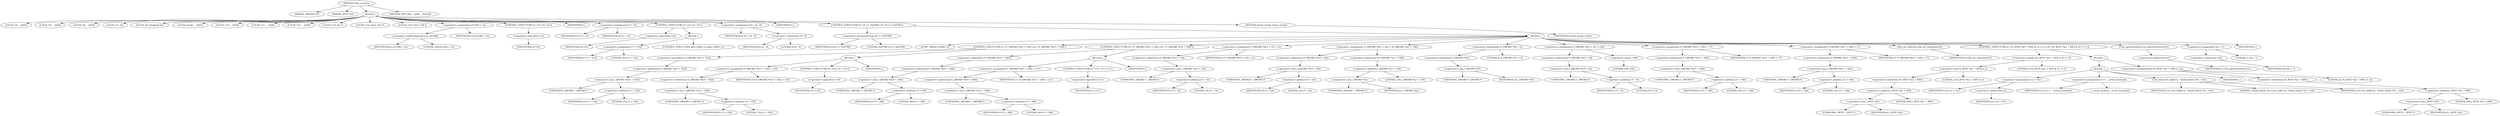 digraph tftp_connect {  
"1000113" [label = "(METHOD,tftp_connect)" ]
"1000114" [label = "(PARAM,_QWORD *a1)" ]
"1000115" [label = "(PARAM,_BYTE *a2)" ]
"1000116" [label = "(BLOCK,,)" ]
"1000117" [label = "(LOCAL,v4: __int64)" ]
"1000118" [label = "(LOCAL,v5: __int64)" ]
"1000119" [label = "(LOCAL,v6: __int64)" ]
"1000120" [label = "(LOCAL,v7: int)" ]
"1000121" [label = "(LOCAL,v8: unsigned int)" ]
"1000122" [label = "(LOCAL,result: __int64)" ]
"1000123" [label = "(LOCAL,v10: __int64)" ]
"1000124" [label = "(LOCAL,v11: __int64)" ]
"1000125" [label = "(LOCAL,v12: __int64)" ]
"1000126" [label = "(LOCAL,v13: int *)" ]
"1000127" [label = "(LOCAL,v14: const char *)" ]
"1000128" [label = "(LOCAL,v15: char [ 128 ])" ]
"1000129" [label = "(<operator>.assignment,a1[148] = v4)" ]
"1000130" [label = "(<operator>.indirectIndexAccess,a1[148])" ]
"1000131" [label = "(IDENTIFIER,a1,a1[148] = v4)" ]
"1000132" [label = "(LITERAL,148,a1[148] = v4)" ]
"1000133" [label = "(IDENTIFIER,v4,a1[148] = v4)" ]
"1000134" [label = "(CONTROL_STRUCTURE,if ( !v4 ),if ( !v4 ))" ]
"1000135" [label = "(<operator>.logicalNot,!v4)" ]
"1000136" [label = "(IDENTIFIER,v4,!v4)" ]
"1000137" [label = "(IDENTIFIER,L,)" ]
"1000138" [label = "(<operator>.assignment,v5 = v4)" ]
"1000139" [label = "(IDENTIFIER,v5,v5 = v4)" ]
"1000140" [label = "(IDENTIFIER,v4,v5 = v4)" ]
"1000141" [label = "(CONTROL_STRUCTURE,if ( !v6 ),if ( !v6 ))" ]
"1000142" [label = "(<operator>.logicalNot,!v6)" ]
"1000143" [label = "(IDENTIFIER,v6,!v6)" ]
"1000144" [label = "(BLOCK,,)" ]
"1000145" [label = "(<operator>.assignment,v7 = 512)" ]
"1000146" [label = "(IDENTIFIER,v7,v7 = 512)" ]
"1000147" [label = "(LITERAL,512,v7 = 512)" ]
"1000148" [label = "(CONTROL_STRUCTURE,goto LABEL_6;,goto LABEL_6;)" ]
"1000149" [label = "(<operator>.assignment,v8 = v6 - 8)" ]
"1000150" [label = "(IDENTIFIER,v8,v8 = v6 - 8)" ]
"1000151" [label = "(<operator>.subtraction,v6 - 8)" ]
"1000152" [label = "(IDENTIFIER,v6,v6 - 8)" ]
"1000153" [label = "(LITERAL,8,v6 - 8)" ]
"1000154" [label = "(IDENTIFIER,L,)" ]
"1000155" [label = "(CONTROL_STRUCTURE,if ( v8 <= 0xFFB0 ),if ( v8 <= 0xFFB0 ))" ]
"1000156" [label = "(<operator>.lessEqualsThan,v8 <= 0xFFB0)" ]
"1000157" [label = "(IDENTIFIER,v8,v8 <= 0xFFB0)" ]
"1000158" [label = "(LITERAL,0xFFB0,v8 <= 0xFFB0)" ]
"1000159" [label = "(BLOCK,,)" ]
"1000160" [label = "(JUMP_TARGET,LABEL_6)" ]
"1000161" [label = "(CONTROL_STRUCTURE,if ( !*(_QWORD *)(v5 + 352) ),if ( !*(_QWORD *)(v5 + 352) ))" ]
"1000162" [label = "(<operator>.logicalNot,!*(_QWORD *)(v5 + 352))" ]
"1000163" [label = "(<operator>.indirection,*(_QWORD *)(v5 + 352))" ]
"1000164" [label = "(<operator>.cast,(_QWORD *)(v5 + 352))" ]
"1000165" [label = "(UNKNOWN,_QWORD *,_QWORD *)" ]
"1000166" [label = "(<operator>.addition,v5 + 352)" ]
"1000167" [label = "(IDENTIFIER,v5,v5 + 352)" ]
"1000168" [label = "(LITERAL,352,v5 + 352)" ]
"1000169" [label = "(BLOCK,,)" ]
"1000170" [label = "(<operator>.assignment,*(_QWORD *)(v5 + 352) = v10)" ]
"1000171" [label = "(<operator>.indirection,*(_QWORD *)(v5 + 352))" ]
"1000172" [label = "(<operator>.cast,(_QWORD *)(v5 + 352))" ]
"1000173" [label = "(UNKNOWN,_QWORD *,_QWORD *)" ]
"1000174" [label = "(<operator>.addition,v5 + 352)" ]
"1000175" [label = "(IDENTIFIER,v5,v5 + 352)" ]
"1000176" [label = "(LITERAL,352,v5 + 352)" ]
"1000177" [label = "(IDENTIFIER,v10,*(_QWORD *)(v5 + 352) = v10)" ]
"1000178" [label = "(CONTROL_STRUCTURE,if ( !v10 ),if ( !v10 ))" ]
"1000179" [label = "(<operator>.logicalNot,!v10)" ]
"1000180" [label = "(IDENTIFIER,v10,!v10)" ]
"1000181" [label = "(IDENTIFIER,L,)" ]
"1000182" [label = "(CONTROL_STRUCTURE,if ( !*(_QWORD *)(v5 + 360) ),if ( !*(_QWORD *)(v5 + 360) ))" ]
"1000183" [label = "(<operator>.logicalNot,!*(_QWORD *)(v5 + 360))" ]
"1000184" [label = "(<operator>.indirection,*(_QWORD *)(v5 + 360))" ]
"1000185" [label = "(<operator>.cast,(_QWORD *)(v5 + 360))" ]
"1000186" [label = "(UNKNOWN,_QWORD *,_QWORD *)" ]
"1000187" [label = "(<operator>.addition,v5 + 360)" ]
"1000188" [label = "(IDENTIFIER,v5,v5 + 360)" ]
"1000189" [label = "(LITERAL,360,v5 + 360)" ]
"1000190" [label = "(BLOCK,,)" ]
"1000191" [label = "(<operator>.assignment,*(_QWORD *)(v5 + 360) = v11)" ]
"1000192" [label = "(<operator>.indirection,*(_QWORD *)(v5 + 360))" ]
"1000193" [label = "(<operator>.cast,(_QWORD *)(v5 + 360))" ]
"1000194" [label = "(UNKNOWN,_QWORD *,_QWORD *)" ]
"1000195" [label = "(<operator>.addition,v5 + 360)" ]
"1000196" [label = "(IDENTIFIER,v5,v5 + 360)" ]
"1000197" [label = "(LITERAL,360,v5 + 360)" ]
"1000198" [label = "(IDENTIFIER,v11,*(_QWORD *)(v5 + 360) = v11)" ]
"1000199" [label = "(CONTROL_STRUCTURE,if ( !v11 ),if ( !v11 ))" ]
"1000200" [label = "(<operator>.logicalNot,!v11)" ]
"1000201" [label = "(IDENTIFIER,v11,!v11)" ]
"1000202" [label = "(IDENTIFIER,L,)" ]
"1000203" [label = "(<operator>.assignment,*(_QWORD *)(v5 + 16) = a1)" ]
"1000204" [label = "(<operator>.indirection,*(_QWORD *)(v5 + 16))" ]
"1000205" [label = "(<operator>.cast,(_QWORD *)(v5 + 16))" ]
"1000206" [label = "(UNKNOWN,_QWORD *,_QWORD *)" ]
"1000207" [label = "(<operator>.addition,v5 + 16)" ]
"1000208" [label = "(IDENTIFIER,v5,v5 + 16)" ]
"1000209" [label = "(LITERAL,16,v5 + 16)" ]
"1000210" [label = "(IDENTIFIER,a1,*(_QWORD *)(v5 + 16) = a1)" ]
"1000211" [label = "(<operator>.assignment,*(_DWORD *)(v5 + 24) = *((_DWORD *)a1 + 156))" ]
"1000212" [label = "(<operator>.indirection,*(_DWORD *)(v5 + 24))" ]
"1000213" [label = "(<operator>.cast,(_DWORD *)(v5 + 24))" ]
"1000214" [label = "(UNKNOWN,_DWORD *,_DWORD *)" ]
"1000215" [label = "(<operator>.addition,v5 + 24)" ]
"1000216" [label = "(IDENTIFIER,v5,v5 + 24)" ]
"1000217" [label = "(LITERAL,24,v5 + 24)" ]
"1000218" [label = "(<operator>.indirection,*((_DWORD *)a1 + 156))" ]
"1000219" [label = "(<operator>.addition,(_DWORD *)a1 + 156)" ]
"1000220" [label = "(<operator>.cast,(_DWORD *)a1)" ]
"1000221" [label = "(UNKNOWN,_DWORD *,_DWORD *)" ]
"1000222" [label = "(IDENTIFIER,a1,(_DWORD *)a1)" ]
"1000223" [label = "(LITERAL,156,(_DWORD *)a1 + 156)" ]
"1000224" [label = "(<operator>.assignment,*(_DWORD *)v5 = 0)" ]
"1000225" [label = "(<operator>.indirection,*(_DWORD *)v5)" ]
"1000226" [label = "(<operator>.cast,(_DWORD *)v5)" ]
"1000227" [label = "(UNKNOWN,_DWORD *,_DWORD *)" ]
"1000228" [label = "(IDENTIFIER,v5,(_DWORD *)v5)" ]
"1000229" [label = "(LITERAL,0,*(_DWORD *)v5 = 0)" ]
"1000230" [label = "(<operator>.assignment,*(_DWORD *)(v5 + 8) = -100)" ]
"1000231" [label = "(<operator>.indirection,*(_DWORD *)(v5 + 8))" ]
"1000232" [label = "(<operator>.cast,(_DWORD *)(v5 + 8))" ]
"1000233" [label = "(UNKNOWN,_DWORD *,_DWORD *)" ]
"1000234" [label = "(<operator>.addition,v5 + 8)" ]
"1000235" [label = "(IDENTIFIER,v5,v5 + 8)" ]
"1000236" [label = "(LITERAL,8,v5 + 8)" ]
"1000237" [label = "(<operator>.minus,-100)" ]
"1000238" [label = "(LITERAL,100,-100)" ]
"1000239" [label = "(<operator>.assignment,*(_DWORD *)(v5 + 340) = v7)" ]
"1000240" [label = "(<operator>.indirection,*(_DWORD *)(v5 + 340))" ]
"1000241" [label = "(<operator>.cast,(_DWORD *)(v5 + 340))" ]
"1000242" [label = "(UNKNOWN,_DWORD *,_DWORD *)" ]
"1000243" [label = "(<operator>.addition,v5 + 340)" ]
"1000244" [label = "(IDENTIFIER,v5,v5 + 340)" ]
"1000245" [label = "(LITERAL,340,v5 + 340)" ]
"1000246" [label = "(IDENTIFIER,v7,*(_DWORD *)(v5 + 340) = v7)" ]
"1000247" [label = "(<operator>.assignment,*(_DWORD *)(v5 + 344) = v7)" ]
"1000248" [label = "(<operator>.indirection,*(_DWORD *)(v5 + 344))" ]
"1000249" [label = "(<operator>.cast,(_DWORD *)(v5 + 344))" ]
"1000250" [label = "(UNKNOWN,_DWORD *,_DWORD *)" ]
"1000251" [label = "(<operator>.addition,v5 + 344)" ]
"1000252" [label = "(IDENTIFIER,v5,v5 + 344)" ]
"1000253" [label = "(LITERAL,344,v5 + 344)" ]
"1000254" [label = "(IDENTIFIER,v7,*(_DWORD *)(v5 + 344) = v7)" ]
"1000255" [label = "(tftp_set_timeouts,tftp_set_timeouts(v5))" ]
"1000256" [label = "(IDENTIFIER,v5,tftp_set_timeouts(v5))" ]
"1000257" [label = "(CONTROL_STRUCTURE,if ( (*((_BYTE *)a1 + 895) & 2) == 0 ),if ( (*((_BYTE *)a1 + 895) & 2) == 0 ))" ]
"1000258" [label = "(<operator>.equals,(*((_BYTE *)a1 + 895) & 2) == 0)" ]
"1000259" [label = "(<operator>.and,*((_BYTE *)a1 + 895) & 2)" ]
"1000260" [label = "(<operator>.indirection,*((_BYTE *)a1 + 895))" ]
"1000261" [label = "(<operator>.addition,(_BYTE *)a1 + 895)" ]
"1000262" [label = "(<operator>.cast,(_BYTE *)a1)" ]
"1000263" [label = "(UNKNOWN,_BYTE *,_BYTE *)" ]
"1000264" [label = "(IDENTIFIER,a1,(_BYTE *)a1)" ]
"1000265" [label = "(LITERAL,895,(_BYTE *)a1 + 895)" ]
"1000266" [label = "(LITERAL,2,*((_BYTE *)a1 + 895) & 2)" ]
"1000267" [label = "(LITERAL,0,(*((_BYTE *)a1 + 895) & 2) == 0)" ]
"1000268" [label = "(BLOCK,,)" ]
"1000269" [label = "(BLOCK,,)" ]
"1000270" [label = "(<operator>.assignment,v12 = *a1)" ]
"1000271" [label = "(IDENTIFIER,v12,v12 = *a1)" ]
"1000272" [label = "(<operator>.indirection,*a1)" ]
"1000273" [label = "(IDENTIFIER,a1,v12 = *a1)" ]
"1000274" [label = "(<operator>.assignment,v13 = __errno_location())" ]
"1000275" [label = "(IDENTIFIER,v13,v13 = __errno_location())" ]
"1000276" [label = "(__errno_location,__errno_location())" ]
"1000277" [label = "(Curl_failf,Curl_failf(v12, \"bind() failed; %s\", v14))" ]
"1000278" [label = "(IDENTIFIER,v12,Curl_failf(v12, \"bind() failed; %s\", v14))" ]
"1000279" [label = "(LITERAL,\"bind() failed; %s\",Curl_failf(v12, \"bind() failed; %s\", v14))" ]
"1000280" [label = "(IDENTIFIER,v14,Curl_failf(v12, \"bind() failed; %s\", v14))" ]
"1000281" [label = "(IDENTIFIER,L,)" ]
"1000282" [label = "(<operators>.assignmentOr,*((_BYTE *)a1 + 895) |= 2u)" ]
"1000283" [label = "(<operator>.indirection,*((_BYTE *)a1 + 895))" ]
"1000284" [label = "(<operator>.addition,(_BYTE *)a1 + 895)" ]
"1000285" [label = "(<operator>.cast,(_BYTE *)a1)" ]
"1000286" [label = "(UNKNOWN,_BYTE *,_BYTE *)" ]
"1000287" [label = "(IDENTIFIER,a1,(_BYTE *)a1)" ]
"1000288" [label = "(LITERAL,895,(_BYTE *)a1 + 895)" ]
"1000289" [label = "(LITERAL,2u,*((_BYTE *)a1 + 895) |= 2u)" ]
"1000290" [label = "(Curl_pgrsStartNow,Curl_pgrsStartNow(*a1))" ]
"1000291" [label = "(<operator>.indirection,*a1)" ]
"1000292" [label = "(IDENTIFIER,a1,Curl_pgrsStartNow(*a1))" ]
"1000293" [label = "(<operator>.assignment,*a2 = 1)" ]
"1000294" [label = "(<operator>.indirection,*a2)" ]
"1000295" [label = "(IDENTIFIER,a2,*a2 = 1)" ]
"1000296" [label = "(LITERAL,1,*a2 = 1)" ]
"1000297" [label = "(IDENTIFIER,L,)" ]
"1000298" [label = "(RETURN,return result;,return result;)" ]
"1000299" [label = "(IDENTIFIER,result,return result;)" ]
"1000300" [label = "(METHOD_RETURN,__int64 __fastcall)" ]
  "1000113" -> "1000114" 
  "1000113" -> "1000115" 
  "1000113" -> "1000116" 
  "1000113" -> "1000300" 
  "1000116" -> "1000117" 
  "1000116" -> "1000118" 
  "1000116" -> "1000119" 
  "1000116" -> "1000120" 
  "1000116" -> "1000121" 
  "1000116" -> "1000122" 
  "1000116" -> "1000123" 
  "1000116" -> "1000124" 
  "1000116" -> "1000125" 
  "1000116" -> "1000126" 
  "1000116" -> "1000127" 
  "1000116" -> "1000128" 
  "1000116" -> "1000129" 
  "1000116" -> "1000134" 
  "1000116" -> "1000137" 
  "1000116" -> "1000138" 
  "1000116" -> "1000141" 
  "1000116" -> "1000149" 
  "1000116" -> "1000154" 
  "1000116" -> "1000155" 
  "1000116" -> "1000298" 
  "1000129" -> "1000130" 
  "1000129" -> "1000133" 
  "1000130" -> "1000131" 
  "1000130" -> "1000132" 
  "1000134" -> "1000135" 
  "1000135" -> "1000136" 
  "1000138" -> "1000139" 
  "1000138" -> "1000140" 
  "1000141" -> "1000142" 
  "1000141" -> "1000144" 
  "1000142" -> "1000143" 
  "1000144" -> "1000145" 
  "1000144" -> "1000148" 
  "1000145" -> "1000146" 
  "1000145" -> "1000147" 
  "1000149" -> "1000150" 
  "1000149" -> "1000151" 
  "1000151" -> "1000152" 
  "1000151" -> "1000153" 
  "1000155" -> "1000156" 
  "1000155" -> "1000159" 
  "1000156" -> "1000157" 
  "1000156" -> "1000158" 
  "1000159" -> "1000160" 
  "1000159" -> "1000161" 
  "1000159" -> "1000182" 
  "1000159" -> "1000203" 
  "1000159" -> "1000211" 
  "1000159" -> "1000224" 
  "1000159" -> "1000230" 
  "1000159" -> "1000239" 
  "1000159" -> "1000247" 
  "1000159" -> "1000255" 
  "1000159" -> "1000257" 
  "1000159" -> "1000290" 
  "1000159" -> "1000293" 
  "1000159" -> "1000297" 
  "1000161" -> "1000162" 
  "1000161" -> "1000169" 
  "1000162" -> "1000163" 
  "1000163" -> "1000164" 
  "1000164" -> "1000165" 
  "1000164" -> "1000166" 
  "1000166" -> "1000167" 
  "1000166" -> "1000168" 
  "1000169" -> "1000170" 
  "1000169" -> "1000178" 
  "1000169" -> "1000181" 
  "1000170" -> "1000171" 
  "1000170" -> "1000177" 
  "1000171" -> "1000172" 
  "1000172" -> "1000173" 
  "1000172" -> "1000174" 
  "1000174" -> "1000175" 
  "1000174" -> "1000176" 
  "1000178" -> "1000179" 
  "1000179" -> "1000180" 
  "1000182" -> "1000183" 
  "1000182" -> "1000190" 
  "1000183" -> "1000184" 
  "1000184" -> "1000185" 
  "1000185" -> "1000186" 
  "1000185" -> "1000187" 
  "1000187" -> "1000188" 
  "1000187" -> "1000189" 
  "1000190" -> "1000191" 
  "1000190" -> "1000199" 
  "1000190" -> "1000202" 
  "1000191" -> "1000192" 
  "1000191" -> "1000198" 
  "1000192" -> "1000193" 
  "1000193" -> "1000194" 
  "1000193" -> "1000195" 
  "1000195" -> "1000196" 
  "1000195" -> "1000197" 
  "1000199" -> "1000200" 
  "1000200" -> "1000201" 
  "1000203" -> "1000204" 
  "1000203" -> "1000210" 
  "1000204" -> "1000205" 
  "1000205" -> "1000206" 
  "1000205" -> "1000207" 
  "1000207" -> "1000208" 
  "1000207" -> "1000209" 
  "1000211" -> "1000212" 
  "1000211" -> "1000218" 
  "1000212" -> "1000213" 
  "1000213" -> "1000214" 
  "1000213" -> "1000215" 
  "1000215" -> "1000216" 
  "1000215" -> "1000217" 
  "1000218" -> "1000219" 
  "1000219" -> "1000220" 
  "1000219" -> "1000223" 
  "1000220" -> "1000221" 
  "1000220" -> "1000222" 
  "1000224" -> "1000225" 
  "1000224" -> "1000229" 
  "1000225" -> "1000226" 
  "1000226" -> "1000227" 
  "1000226" -> "1000228" 
  "1000230" -> "1000231" 
  "1000230" -> "1000237" 
  "1000231" -> "1000232" 
  "1000232" -> "1000233" 
  "1000232" -> "1000234" 
  "1000234" -> "1000235" 
  "1000234" -> "1000236" 
  "1000237" -> "1000238" 
  "1000239" -> "1000240" 
  "1000239" -> "1000246" 
  "1000240" -> "1000241" 
  "1000241" -> "1000242" 
  "1000241" -> "1000243" 
  "1000243" -> "1000244" 
  "1000243" -> "1000245" 
  "1000247" -> "1000248" 
  "1000247" -> "1000254" 
  "1000248" -> "1000249" 
  "1000249" -> "1000250" 
  "1000249" -> "1000251" 
  "1000251" -> "1000252" 
  "1000251" -> "1000253" 
  "1000255" -> "1000256" 
  "1000257" -> "1000258" 
  "1000257" -> "1000268" 
  "1000258" -> "1000259" 
  "1000258" -> "1000267" 
  "1000259" -> "1000260" 
  "1000259" -> "1000266" 
  "1000260" -> "1000261" 
  "1000261" -> "1000262" 
  "1000261" -> "1000265" 
  "1000262" -> "1000263" 
  "1000262" -> "1000264" 
  "1000268" -> "1000269" 
  "1000268" -> "1000282" 
  "1000269" -> "1000270" 
  "1000269" -> "1000274" 
  "1000269" -> "1000277" 
  "1000269" -> "1000281" 
  "1000270" -> "1000271" 
  "1000270" -> "1000272" 
  "1000272" -> "1000273" 
  "1000274" -> "1000275" 
  "1000274" -> "1000276" 
  "1000277" -> "1000278" 
  "1000277" -> "1000279" 
  "1000277" -> "1000280" 
  "1000282" -> "1000283" 
  "1000282" -> "1000289" 
  "1000283" -> "1000284" 
  "1000284" -> "1000285" 
  "1000284" -> "1000288" 
  "1000285" -> "1000286" 
  "1000285" -> "1000287" 
  "1000290" -> "1000291" 
  "1000291" -> "1000292" 
  "1000293" -> "1000294" 
  "1000293" -> "1000296" 
  "1000294" -> "1000295" 
  "1000298" -> "1000299" 
}
